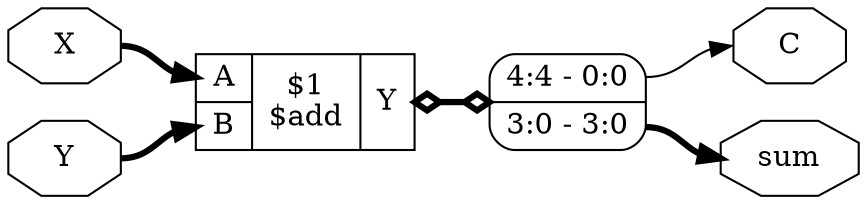 digraph "add_4" {
rankdir="LR";
remincross=true;
n1 [ shape=octagon, label="C", color="black", fontcolor="black" ];
n2 [ shape=octagon, label="X", color="black", fontcolor="black" ];
n3 [ shape=octagon, label="Y", color="black", fontcolor="black" ];
n4 [ shape=octagon, label="sum", color="black", fontcolor="black" ];
{ rank="source"; n2; n3;}
{ rank="sink"; n1; n4;}
c7 [ shape=record, label="{{<p5> A|<p6> B}|$1\n$add|{<p3> Y}}" ];
x0 [ shape=record, style=rounded, label="<s1> 4:4 - 0:0 |<s0> 3:0 - 3:0 " ];
c7:p3:e -> x0:w [arrowhead=odiamond, arrowtail=odiamond, dir=both, color="black", style="setlinewidth(3)", label=""];
x0:s1:e -> n1:w [color="black", label=""];
n2:e -> c7:p5:w [color="black", style="setlinewidth(3)", label=""];
n3:e -> c7:p6:w [color="black", style="setlinewidth(3)", label=""];
x0:s0:e -> n4:w [color="black", style="setlinewidth(3)", label=""];
}
